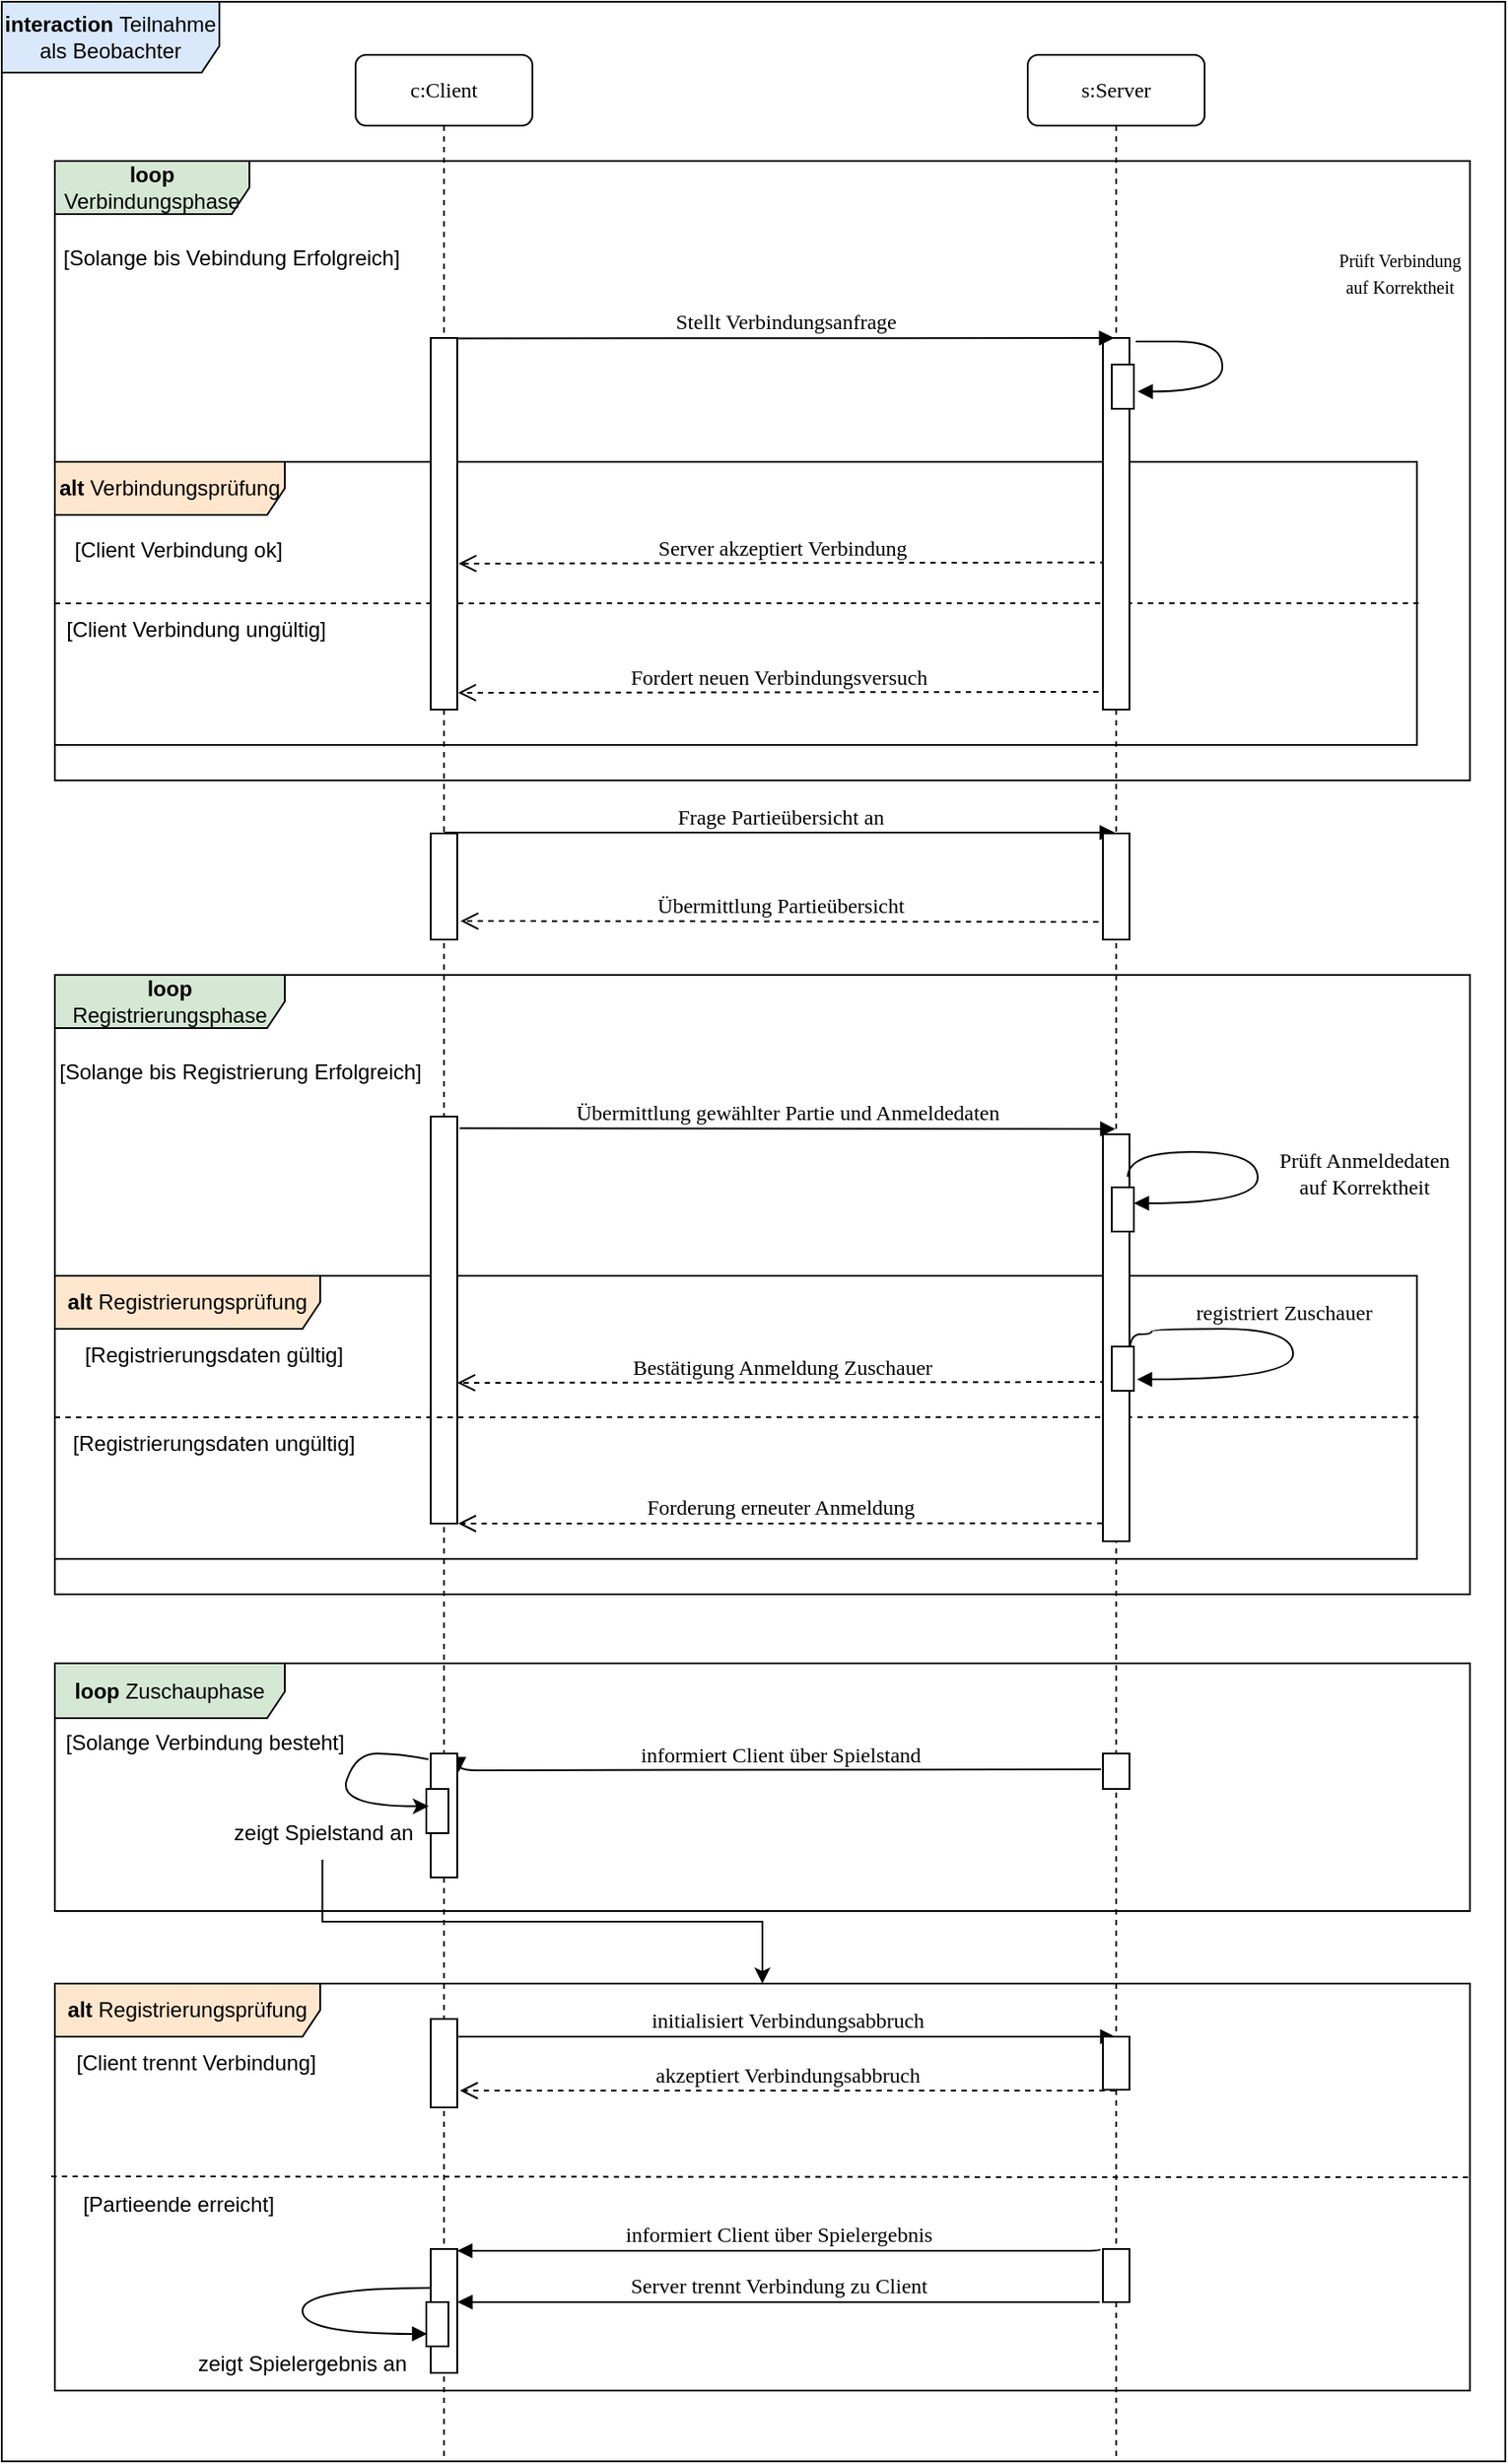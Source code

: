 <mxfile version="15.8.4" type="device" pages="2"><diagram id="LeDx6k5n3uR1-TeXxtv6" name="Page-1"><mxGraphModel dx="462" dy="865" grid="1" gridSize="10" guides="1" tooltips="1" connect="1" arrows="1" fold="1" page="1" pageScale="1" pageWidth="827" pageHeight="1169" math="0" shadow="0"><root><mxCell id="0"/><mxCell id="1" parent="0"/><mxCell id="rPMp97nW3KWu9ijDEpou-34" value="&lt;b&gt;interaction &lt;/b&gt;Teilnahme als Beobachter" style="shape=umlFrame;whiteSpace=wrap;html=1;width=123;height=40;fillColor=#dae8fc;strokeColor=#000000;" parent="1" vertex="1"><mxGeometry x="240" y="90" width="850" height="1390" as="geometry"/></mxCell><mxCell id="sVtX0fmhbMxBT02fuZJO-9" value="&lt;b&gt;alt &lt;/b&gt;Registrierungsprüfung" style="shape=umlFrame;whiteSpace=wrap;html=1;width=150;height=30;fillColor=#ffe6cc;strokeColor=#000000;" parent="1" vertex="1"><mxGeometry x="270" y="1210" width="800" height="230" as="geometry"/></mxCell><mxCell id="rPMp97nW3KWu9ijDEpou-32" value="&lt;b&gt;loop &lt;/b&gt;Zuschauphase" style="shape=umlFrame;whiteSpace=wrap;html=1;width=130;height=31;fillColor=#d5e8d4;strokeColor=#000000;" parent="1" vertex="1"><mxGeometry x="270" y="1029" width="800" height="140" as="geometry"/></mxCell><mxCell id="rPMp97nW3KWu9ijDEpou-25" value="&lt;b&gt;loop &lt;/b&gt;Registrierungsphase" style="shape=umlFrame;whiteSpace=wrap;html=1;width=130;height=30;fillColor=#d5e8d4;strokeColor=#000000;" parent="1" vertex="1"><mxGeometry x="270" y="640" width="800" height="350" as="geometry"/></mxCell><mxCell id="rPMp97nW3KWu9ijDEpou-27" value="&lt;b&gt;alt &lt;/b&gt;Registrierungsprüfung" style="shape=umlFrame;whiteSpace=wrap;html=1;width=150;height=30;fillColor=#ffe6cc;strokeColor=#000000;" parent="1" vertex="1"><mxGeometry x="270" y="810" width="770" height="160" as="geometry"/></mxCell><mxCell id="rPMp97nW3KWu9ijDEpou-5" value="&lt;b&gt;alt &lt;/b&gt;Verbindungsprüfung" style="shape=umlFrame;whiteSpace=wrap;html=1;width=130;height=30;strokeColor=#000000;fillColor=#ffe6cc;" parent="1" vertex="1"><mxGeometry x="270" y="350" width="770" height="160" as="geometry"/></mxCell><mxCell id="rPMp97nW3KWu9ijDEpou-1" value="&lt;b&gt;loop &lt;/b&gt;Verbindungsphase" style="shape=umlFrame;whiteSpace=wrap;html=1;width=110;height=30;fillColor=#d5e8d4;strokeColor=#000000;" parent="1" vertex="1"><mxGeometry x="270" y="180" width="800" height="350" as="geometry"/></mxCell><mxCell id="Kl3-fgZgNLt04WO6kbCB-22" value="Bestätigung Anmeldung Zuschauer" style="html=1;verticalAlign=bottom;endArrow=open;dashed=1;endSize=8;labelBackgroundColor=none;fontFamily=Verdana;fontSize=12;edgeStyle=elbowEdgeStyle;elbow=vertical;entryX=1.003;entryY=0.655;entryDx=0;entryDy=0;entryPerimeter=0;" parent="1" target="rPMp97nW3KWu9ijDEpou-49" edge="1"><mxGeometry relative="1" as="geometry"><mxPoint x="520" y="870" as="targetPoint"/><Array as="points"/><mxPoint x="864" y="870" as="sourcePoint"/></mxGeometry></mxCell><mxCell id="Kl3-fgZgNLt04WO6kbCB-23" value="Übermittlung gewählter Partie und Anmeldedaten" style="html=1;verticalAlign=bottom;endArrow=block;labelBackgroundColor=none;fontFamily=Verdana;fontSize=12;edgeStyle=elbowEdgeStyle;elbow=vertical;exitX=1.09;exitY=0.029;exitDx=0;exitDy=0;exitPerimeter=0;" parent="1" source="rPMp97nW3KWu9ijDEpou-49" target="Kl3-fgZgNLt04WO6kbCB-20" edge="1"><mxGeometry relative="1" as="geometry"><mxPoint x="550" y="720" as="sourcePoint"/><mxPoint x="859" y="727" as="targetPoint"/><Array as="points"><mxPoint x="680" y="727"/></Array></mxGeometry></mxCell><mxCell id="Kl3-fgZgNLt04WO6kbCB-26" value="Server akzeptiert Verbindung" style="html=1;verticalAlign=bottom;endArrow=open;dashed=1;endSize=8;labelBackgroundColor=none;fontFamily=Verdana;fontSize=12;edgeStyle=elbowEdgeStyle;elbow=vertical;exitX=0.095;exitY=0.604;exitDx=0;exitDy=0;exitPerimeter=0;entryX=1.047;entryY=0.611;entryDx=0;entryDy=0;entryPerimeter=0;" parent="1" source="rPMp97nW3KWu9ijDEpou-37" target="rPMp97nW3KWu9ijDEpou-46" edge="1"><mxGeometry relative="1" as="geometry"><mxPoint x="520" y="401" as="targetPoint"/><Array as="points"/><mxPoint x="840" y="401" as="sourcePoint"/></mxGeometry></mxCell><mxCell id="Kl3-fgZgNLt04WO6kbCB-27" value="informiert Client über Spielstand" style="html=1;verticalAlign=bottom;endArrow=block;labelBackgroundColor=none;fontFamily=Verdana;fontSize=12;edgeStyle=elbowEdgeStyle;elbow=vertical;exitX=-0.067;exitY=0.445;exitDx=0;exitDy=0;exitPerimeter=0;entryX=1.054;entryY=0.15;entryDx=0;entryDy=0;entryPerimeter=0;" parent="1" source="rPMp97nW3KWu9ijDEpou-61" target="rPMp97nW3KWu9ijDEpou-62" edge="1"><mxGeometry relative="1" as="geometry"><mxPoint x="850" y="1089" as="sourcePoint"/><mxPoint x="510" y="1090" as="targetPoint"/><Array as="points"/></mxGeometry></mxCell><mxCell id="Kl3-fgZgNLt04WO6kbCB-29" value="initialisiert Verbindungsabbruch" style="html=1;verticalAlign=bottom;endArrow=block;labelBackgroundColor=none;fontFamily=Verdana;fontSize=12;edgeStyle=elbowEdgeStyle;elbow=vertical;exitX=1.044;exitY=0.201;exitDx=0;exitDy=0;exitPerimeter=0;" parent="1" source="rPMp97nW3KWu9ijDEpou-63" target="Kl3-fgZgNLt04WO6kbCB-20" edge="1"><mxGeometry relative="1" as="geometry"><mxPoint x="510" y="1240" as="sourcePoint"/><mxPoint x="840" y="1240" as="targetPoint"/><Array as="points"><mxPoint x="500" y="1240"/></Array></mxGeometry></mxCell><mxCell id="Kl3-fgZgNLt04WO6kbCB-30" value="akzeptiert Verbindungsabbruch" style="html=1;verticalAlign=bottom;endArrow=open;dashed=1;endSize=8;labelBackgroundColor=none;fontFamily=Verdana;fontSize=12;edgeStyle=elbowEdgeStyle;elbow=vertical;entryX=1.1;entryY=0.809;entryDx=0;entryDy=0;entryPerimeter=0;" parent="1" source="Kl3-fgZgNLt04WO6kbCB-20" target="rPMp97nW3KWu9ijDEpou-63" edge="1"><mxGeometry relative="1" as="geometry"><mxPoint x="520" y="1270" as="targetPoint"/><Array as="points"/><mxPoint x="850" y="1270" as="sourcePoint"/></mxGeometry></mxCell><mxCell id="rPMp97nW3KWu9ijDEpou-2" value="[Solange bis Vebindung Erfolgreich]" style="text;html=1;strokeColor=none;fillColor=none;align=center;verticalAlign=middle;whiteSpace=wrap;rounded=0;" parent="1" vertex="1"><mxGeometry x="270" y="220" width="200" height="30" as="geometry"/></mxCell><mxCell id="rPMp97nW3KWu9ijDEpou-6" value="[Client Verbindung ok]" style="text;html=1;strokeColor=none;fillColor=none;align=center;verticalAlign=middle;whiteSpace=wrap;rounded=0;" parent="1" vertex="1"><mxGeometry x="240" y="385" width="200" height="30" as="geometry"/></mxCell><mxCell id="rPMp97nW3KWu9ijDEpou-7" value="" style="endArrow=none;dashed=1;html=1;rounded=0;entryX=1.002;entryY=0.499;entryDx=0;entryDy=0;entryPerimeter=0;" parent="1" target="rPMp97nW3KWu9ijDEpou-5" edge="1"><mxGeometry width="50" height="50" relative="1" as="geometry"><mxPoint x="270" y="430" as="sourcePoint"/><mxPoint x="440" y="270" as="targetPoint"/></mxGeometry></mxCell><mxCell id="rPMp97nW3KWu9ijDEpou-8" value="[Client Verbindung ungültig]" style="text;html=1;strokeColor=none;fillColor=none;align=center;verticalAlign=middle;whiteSpace=wrap;rounded=0;" parent="1" vertex="1"><mxGeometry x="250" y="430" width="200" height="30" as="geometry"/></mxCell><mxCell id="rPMp97nW3KWu9ijDEpou-12" value="c:Client" style="shape=umlLifeline;perimeter=lifelinePerimeter;whiteSpace=wrap;html=1;container=1;collapsible=0;recursiveResize=0;outlineConnect=0;rounded=1;shadow=0;comic=0;labelBackgroundColor=none;strokeWidth=1;fontFamily=Verdana;fontSize=12;align=center;" parent="1" vertex="1"><mxGeometry x="440" y="120" width="100" height="1360" as="geometry"/></mxCell><mxCell id="rPMp97nW3KWu9ijDEpou-46" value="" style="html=1;points=[];perimeter=orthogonalPerimeter;rounded=0;shadow=0;comic=0;labelBackgroundColor=none;strokeWidth=1;fontFamily=Verdana;fontSize=12;align=center;" parent="rPMp97nW3KWu9ijDEpou-12" vertex="1"><mxGeometry x="42.5" y="160" width="15" height="210" as="geometry"/></mxCell><mxCell id="rPMp97nW3KWu9ijDEpou-47" value="" style="html=1;points=[];perimeter=orthogonalPerimeter;rounded=0;shadow=0;comic=0;labelBackgroundColor=none;strokeWidth=1;fontFamily=Verdana;fontSize=12;align=center;" parent="rPMp97nW3KWu9ijDEpou-12" vertex="1"><mxGeometry x="42.5" y="440" width="15" height="60" as="geometry"/></mxCell><mxCell id="rPMp97nW3KWu9ijDEpou-49" value="" style="html=1;points=[];perimeter=orthogonalPerimeter;rounded=0;shadow=0;comic=0;labelBackgroundColor=none;strokeWidth=1;fontFamily=Verdana;fontSize=12;align=center;" parent="rPMp97nW3KWu9ijDEpou-12" vertex="1"><mxGeometry x="42.5" y="600" width="15" height="230" as="geometry"/></mxCell><mxCell id="rPMp97nW3KWu9ijDEpou-62" value="" style="html=1;points=[];perimeter=orthogonalPerimeter;rounded=0;shadow=0;comic=0;labelBackgroundColor=none;strokeWidth=1;fontFamily=Verdana;fontSize=12;align=center;" parent="rPMp97nW3KWu9ijDEpou-12" vertex="1"><mxGeometry x="42.5" y="960" width="15" height="70" as="geometry"/></mxCell><mxCell id="rPMp97nW3KWu9ijDEpou-63" value="" style="html=1;points=[];perimeter=orthogonalPerimeter;rounded=0;shadow=0;comic=0;labelBackgroundColor=none;strokeWidth=1;fontFamily=Verdana;fontSize=12;align=center;" parent="rPMp97nW3KWu9ijDEpou-12" vertex="1"><mxGeometry x="42.5" y="1110" width="15" height="50" as="geometry"/></mxCell><mxCell id="sVtX0fmhbMxBT02fuZJO-1" value="" style="html=1;points=[];perimeter=orthogonalPerimeter;rounded=0;shadow=0;comic=0;labelBackgroundColor=none;strokeWidth=1;fontFamily=Verdana;fontSize=12;align=center;" parent="rPMp97nW3KWu9ijDEpou-12" vertex="1"><mxGeometry x="40" y="980" width="12.5" height="25" as="geometry"/></mxCell><mxCell id="sVtX0fmhbMxBT02fuZJO-4" value="" style="curved=1;endArrow=classic;html=1;rounded=0;entryX=0.109;entryY=0.391;entryDx=0;entryDy=0;entryPerimeter=0;exitX=-0.086;exitY=0.046;exitDx=0;exitDy=0;exitPerimeter=0;" parent="rPMp97nW3KWu9ijDEpou-12" source="rPMp97nW3KWu9ijDEpou-62" target="sVtX0fmhbMxBT02fuZJO-1" edge="1"><mxGeometry width="50" height="50" relative="1" as="geometry"><mxPoint x="-26" y="1030" as="sourcePoint"/><mxPoint x="24" y="980" as="targetPoint"/><Array as="points"><mxPoint x="24" y="960"/><mxPoint y="960"/><mxPoint x="-10" y="990"/></Array></mxGeometry></mxCell><mxCell id="sVtX0fmhbMxBT02fuZJO-14" value="" style="html=1;points=[];perimeter=orthogonalPerimeter;rounded=0;shadow=0;comic=0;labelBackgroundColor=none;strokeWidth=1;fontFamily=Verdana;fontSize=12;align=center;" parent="rPMp97nW3KWu9ijDEpou-12" vertex="1"><mxGeometry x="42.5" y="1240" width="15" height="70" as="geometry"/></mxCell><mxCell id="YPIV-4Se2yHxpgb7ZcZu-4" value="" style="html=1;points=[];perimeter=orthogonalPerimeter;rounded=0;shadow=0;comic=0;labelBackgroundColor=none;strokeWidth=1;fontFamily=Verdana;fontSize=12;align=center;" parent="rPMp97nW3KWu9ijDEpou-12" vertex="1"><mxGeometry x="40" y="1270" width="12.5" height="25" as="geometry"/></mxCell><mxCell id="YPIV-4Se2yHxpgb7ZcZu-6" value="" style="html=1;verticalAlign=bottom;endArrow=block;labelBackgroundColor=none;fontFamily=Verdana;fontSize=12;elbow=vertical;edgeStyle=orthogonalEdgeStyle;curved=1;exitX=-0.028;exitY=0.334;exitDx=0;exitDy=0;exitPerimeter=0;entryX=0.007;entryY=0.873;entryDx=0;entryDy=0;entryPerimeter=0;" parent="rPMp97nW3KWu9ijDEpou-12" edge="1"><mxGeometry x="0.638" y="-9" relative="1" as="geometry"><mxPoint x="42.5" y="1262.03" as="sourcePoint"/><mxPoint x="40.507" y="1287.975" as="targetPoint"/><Array as="points"><mxPoint x="-30" y="1262"/><mxPoint x="-30" y="1288"/></Array><mxPoint as="offset"/></mxGeometry></mxCell><mxCell id="rPMp97nW3KWu9ijDEpou-17" value="Fordert neuen Verbindungsversuch" style="html=1;verticalAlign=bottom;endArrow=open;dashed=1;endSize=8;labelBackgroundColor=none;fontFamily=Verdana;fontSize=12;edgeStyle=elbowEdgeStyle;elbow=vertical;entryX=1.031;entryY=0.957;entryDx=0;entryDy=0;entryPerimeter=0;" parent="1" target="rPMp97nW3KWu9ijDEpou-46" edge="1"><mxGeometry relative="1" as="geometry"><mxPoint x="550" y="480" as="targetPoint"/><Array as="points"/><mxPoint x="860" y="480" as="sourcePoint"/></mxGeometry></mxCell><mxCell id="rPMp97nW3KWu9ijDEpou-26" value="[Solange bis Registrierung Erfolgreich]" style="text;html=1;strokeColor=none;fillColor=none;align=center;verticalAlign=middle;whiteSpace=wrap;rounded=0;" parent="1" vertex="1"><mxGeometry x="270" y="680" width="210" height="30" as="geometry"/></mxCell><mxCell id="rPMp97nW3KWu9ijDEpou-28" value="" style="endArrow=none;dashed=1;html=1;rounded=0;entryX=1.002;entryY=0.499;entryDx=0;entryDy=0;entryPerimeter=0;" parent="1" target="rPMp97nW3KWu9ijDEpou-27" edge="1"><mxGeometry width="50" height="50" relative="1" as="geometry"><mxPoint x="270" y="890" as="sourcePoint"/><mxPoint x="440" y="730" as="targetPoint"/></mxGeometry></mxCell><mxCell id="rPMp97nW3KWu9ijDEpou-29" value="[Registrierungsdaten ungültig]" style="text;html=1;strokeColor=none;fillColor=none;align=center;verticalAlign=middle;whiteSpace=wrap;rounded=0;" parent="1" vertex="1"><mxGeometry x="260" y="890" width="200" height="30" as="geometry"/></mxCell><mxCell id="rPMp97nW3KWu9ijDEpou-30" value="[Registrierungsdaten gültig]" style="text;html=1;strokeColor=none;fillColor=none;align=center;verticalAlign=middle;whiteSpace=wrap;rounded=0;" parent="1" vertex="1"><mxGeometry x="260" y="840" width="200" height="30" as="geometry"/></mxCell><mxCell id="rPMp97nW3KWu9ijDEpou-31" value="Forderung erneuter Anmeldung" style="html=1;verticalAlign=bottom;endArrow=open;dashed=1;endSize=8;labelBackgroundColor=none;fontFamily=Verdana;fontSize=12;edgeStyle=elbowEdgeStyle;elbow=vertical;exitX=-0.02;exitY=0.956;exitDx=0;exitDy=0;exitPerimeter=0;" parent="1" source="rPMp97nW3KWu9ijDEpou-50" edge="1"><mxGeometry relative="1" as="geometry"><mxPoint x="498" y="950" as="targetPoint"/><Array as="points"/><mxPoint x="850" y="940" as="sourcePoint"/></mxGeometry></mxCell><mxCell id="rPMp97nW3KWu9ijDEpou-33" value="[Solange Verbindung besteht]" style="text;html=1;strokeColor=none;fillColor=none;align=center;verticalAlign=middle;whiteSpace=wrap;rounded=0;" parent="1" vertex="1"><mxGeometry x="250" y="1059" width="210" height="30" as="geometry"/></mxCell><mxCell id="rPMp97nW3KWu9ijDEpou-35" value="Frage Partieübersicht an" style="html=1;verticalAlign=bottom;endArrow=block;labelBackgroundColor=none;fontFamily=Verdana;fontSize=12;edgeStyle=elbowEdgeStyle;elbow=vertical;entryX=0.449;entryY=-0.006;entryDx=0;entryDy=0;entryPerimeter=0;" parent="1" source="rPMp97nW3KWu9ijDEpou-12" target="rPMp97nW3KWu9ijDEpou-48" edge="1"><mxGeometry relative="1" as="geometry"><mxPoint x="567" y="560" as="sourcePoint"/><mxPoint x="827" y="560" as="targetPoint"/><Array as="points"/></mxGeometry></mxCell><mxCell id="rPMp97nW3KWu9ijDEpou-36" value="Übermittlung Partieübersicht" style="html=1;verticalAlign=bottom;endArrow=open;dashed=1;endSize=8;labelBackgroundColor=none;fontFamily=Verdana;fontSize=12;edgeStyle=elbowEdgeStyle;elbow=vertical;entryX=1.122;entryY=0.819;entryDx=0;entryDy=0;entryPerimeter=0;" parent="1" target="rPMp97nW3KWu9ijDEpou-47" edge="1"><mxGeometry relative="1" as="geometry"><mxPoint x="510" y="610" as="targetPoint"/><Array as="points"/><mxPoint x="860" y="610" as="sourcePoint"/></mxGeometry></mxCell><mxCell id="Kl3-fgZgNLt04WO6kbCB-20" value="s:Server" style="shape=umlLifeline;perimeter=lifelinePerimeter;whiteSpace=wrap;html=1;container=1;collapsible=0;recursiveResize=0;outlineConnect=0;rounded=1;shadow=0;comic=0;labelBackgroundColor=none;strokeWidth=1;fontFamily=Verdana;fontSize=12;align=center;" parent="1" vertex="1"><mxGeometry x="820" y="120" width="100" height="1360" as="geometry"/></mxCell><mxCell id="rPMp97nW3KWu9ijDEpou-37" value="" style="html=1;points=[];perimeter=orthogonalPerimeter;rounded=0;shadow=0;comic=0;labelBackgroundColor=none;strokeWidth=1;fontFamily=Verdana;fontSize=12;align=center;" parent="Kl3-fgZgNLt04WO6kbCB-20" vertex="1"><mxGeometry x="42.5" y="160" width="15" height="210" as="geometry"/></mxCell><mxCell id="rPMp97nW3KWu9ijDEpou-43" value="" style="html=1;points=[];perimeter=orthogonalPerimeter;rounded=0;shadow=0;comic=0;labelBackgroundColor=none;strokeWidth=1;fontFamily=Verdana;fontSize=12;align=center;" parent="Kl3-fgZgNLt04WO6kbCB-20" vertex="1"><mxGeometry x="47.5" y="175" width="12.5" height="25" as="geometry"/></mxCell><mxCell id="rPMp97nW3KWu9ijDEpou-44" value="&lt;font style=&quot;font-size: 10px&quot;&gt;Prüft Verbindung&lt;br&gt;auf Korrektheit&lt;/font&gt;" style="html=1;verticalAlign=bottom;endArrow=block;labelBackgroundColor=none;fontFamily=Verdana;fontSize=12;elbow=vertical;edgeStyle=orthogonalEdgeStyle;curved=1;entryX=1.172;entryY=0.61;entryDx=0;entryDy=0;entryPerimeter=0;" parent="Kl3-fgZgNLt04WO6kbCB-20" target="rPMp97nW3KWu9ijDEpou-43" edge="1"><mxGeometry x="0.275" y="50" relative="1" as="geometry"><mxPoint x="62" y="162" as="sourcePoint"/><mxPoint x="80" y="190" as="targetPoint"/><Array as="points"><mxPoint x="58" y="162"/><mxPoint x="110" y="162"/><mxPoint x="110" y="190"/></Array><mxPoint x="50" y="-50" as="offset"/></mxGeometry></mxCell><mxCell id="rPMp97nW3KWu9ijDEpou-48" value="" style="html=1;points=[];perimeter=orthogonalPerimeter;rounded=0;shadow=0;comic=0;labelBackgroundColor=none;strokeWidth=1;fontFamily=Verdana;fontSize=12;align=center;" parent="Kl3-fgZgNLt04WO6kbCB-20" vertex="1"><mxGeometry x="42.5" y="440" width="15" height="60" as="geometry"/></mxCell><mxCell id="rPMp97nW3KWu9ijDEpou-50" value="" style="html=1;points=[];perimeter=orthogonalPerimeter;rounded=0;shadow=0;comic=0;labelBackgroundColor=none;strokeWidth=1;fontFamily=Verdana;fontSize=12;align=center;" parent="Kl3-fgZgNLt04WO6kbCB-20" vertex="1"><mxGeometry x="42.5" y="610" width="15" height="230" as="geometry"/></mxCell><mxCell id="rPMp97nW3KWu9ijDEpou-52" value="" style="html=1;points=[];perimeter=orthogonalPerimeter;rounded=0;shadow=0;comic=0;labelBackgroundColor=none;strokeWidth=1;fontFamily=Verdana;fontSize=12;align=center;" parent="Kl3-fgZgNLt04WO6kbCB-20" vertex="1"><mxGeometry x="47.5" y="640" width="12.5" height="25" as="geometry"/></mxCell><mxCell id="rPMp97nW3KWu9ijDEpou-54" value="&lt;font style=&quot;font-size: 12px&quot;&gt;Prüft Anmeldedaten&lt;br&gt;auf Korrektheit&lt;/font&gt;" style="html=1;verticalAlign=bottom;endArrow=block;labelBackgroundColor=none;fontFamily=Verdana;fontSize=12;elbow=vertical;edgeStyle=orthogonalEdgeStyle;curved=1;exitX=0.939;exitY=0.105;exitPerimeter=0;exitDx=0;exitDy=0;" parent="Kl3-fgZgNLt04WO6kbCB-20" source="rPMp97nW3KWu9ijDEpou-50" edge="1"><mxGeometry x="0.249" y="-60" relative="1" as="geometry"><mxPoint x="80.69" y="580.07" as="sourcePoint"/><mxPoint x="60" y="649" as="targetPoint"/><Array as="points"><mxPoint x="57" y="620"/><mxPoint x="130" y="620"/><mxPoint x="130" y="649"/></Array><mxPoint x="60" y="60" as="offset"/></mxGeometry></mxCell><mxCell id="rPMp97nW3KWu9ijDEpou-58" value="&lt;font style=&quot;font-size: 12px&quot;&gt;&amp;nbsp; &amp;nbsp;registriert Zuschauer&lt;/font&gt;" style="html=1;verticalAlign=bottom;endArrow=block;labelBackgroundColor=none;fontFamily=Verdana;fontSize=12;elbow=vertical;edgeStyle=orthogonalEdgeStyle;curved=1;exitX=1.012;exitY=0.533;exitPerimeter=0;exitDx=0;exitDy=0;entryX=1.137;entryY=0.741;entryDx=0;entryDy=0;entryPerimeter=0;" parent="Kl3-fgZgNLt04WO6kbCB-20" source="rPMp97nW3KWu9ijDEpou-50" target="rPMp97nW3KWu9ijDEpou-60" edge="1"><mxGeometry x="-0.144" relative="1" as="geometry"><mxPoint x="69.995" y="724.11" as="sourcePoint"/><mxPoint x="73.41" y="748.96" as="targetPoint"/><Array as="points"><mxPoint x="70" y="723"/><mxPoint x="70" y="720"/><mxPoint x="150" y="720"/><mxPoint x="150" y="749"/></Array><mxPoint as="offset"/></mxGeometry></mxCell><mxCell id="rPMp97nW3KWu9ijDEpou-60" value="" style="html=1;points=[];perimeter=orthogonalPerimeter;rounded=0;shadow=0;comic=0;labelBackgroundColor=none;strokeWidth=1;fontFamily=Verdana;fontSize=12;align=center;" parent="Kl3-fgZgNLt04WO6kbCB-20" vertex="1"><mxGeometry x="47.5" y="730" width="12.5" height="25" as="geometry"/></mxCell><mxCell id="rPMp97nW3KWu9ijDEpou-61" value="" style="html=1;points=[];perimeter=orthogonalPerimeter;rounded=0;shadow=0;comic=0;labelBackgroundColor=none;strokeWidth=1;fontFamily=Verdana;fontSize=12;align=center;" parent="Kl3-fgZgNLt04WO6kbCB-20" vertex="1"><mxGeometry x="42.5" y="960" width="15" height="20" as="geometry"/></mxCell><mxCell id="rPMp97nW3KWu9ijDEpou-64" value="" style="html=1;points=[];perimeter=orthogonalPerimeter;rounded=0;shadow=0;comic=0;labelBackgroundColor=none;strokeWidth=1;fontFamily=Verdana;fontSize=12;align=center;" parent="Kl3-fgZgNLt04WO6kbCB-20" vertex="1"><mxGeometry x="42.5" y="1120" width="15" height="30" as="geometry"/></mxCell><mxCell id="sVtX0fmhbMxBT02fuZJO-13" value="" style="html=1;points=[];perimeter=orthogonalPerimeter;rounded=0;shadow=0;comic=0;labelBackgroundColor=none;strokeWidth=1;fontFamily=Verdana;fontSize=12;align=center;" parent="Kl3-fgZgNLt04WO6kbCB-20" vertex="1"><mxGeometry x="42.5" y="1240" width="15" height="30" as="geometry"/></mxCell><mxCell id="zooHBkapV5NiGXkslDcp-1" value="Stellt Verbindungsanfrage" style="html=1;verticalAlign=bottom;endArrow=block;labelBackgroundColor=none;fontFamily=Verdana;fontSize=12;edgeStyle=elbowEdgeStyle;elbow=vertical;exitX=0.958;exitY=0.001;exitDx=0;exitDy=0;exitPerimeter=0;entryX=0.425;entryY=-0.003;entryDx=0;entryDy=0;entryPerimeter=0;" parent="1" source="rPMp97nW3KWu9ijDEpou-46" target="rPMp97nW3KWu9ijDEpou-37" edge="1"><mxGeometry relative="1" as="geometry"><mxPoint x="510" y="280.13" as="sourcePoint"/><mxPoint x="860" y="280.13" as="targetPoint"/><Array as="points"/></mxGeometry></mxCell><mxCell id="sVtX0fmhbMxBT02fuZJO-10" value="" style="endArrow=none;dashed=1;html=1;rounded=0;entryX=0.999;entryY=0.476;entryDx=0;entryDy=0;entryPerimeter=0;" parent="1" target="sVtX0fmhbMxBT02fuZJO-9" edge="1"><mxGeometry width="50" height="50" relative="1" as="geometry"><mxPoint x="268" y="1319" as="sourcePoint"/><mxPoint x="1040" y="1310" as="targetPoint"/></mxGeometry></mxCell><mxCell id="sVtX0fmhbMxBT02fuZJO-11" value="[Client trennt Verbindung]" style="text;html=1;strokeColor=none;fillColor=none;align=center;verticalAlign=middle;whiteSpace=wrap;rounded=0;" parent="1" vertex="1"><mxGeometry x="250" y="1240" width="200" height="30" as="geometry"/></mxCell><mxCell id="sVtX0fmhbMxBT02fuZJO-12" value="[Partieende erreicht]" style="text;html=1;strokeColor=none;fillColor=none;align=center;verticalAlign=middle;whiteSpace=wrap;rounded=0;" parent="1" vertex="1"><mxGeometry x="240" y="1320" width="200" height="30" as="geometry"/></mxCell><mxCell id="ATdCwA9qtK04QQS40Cud-1" value="" style="edgeStyle=orthogonalEdgeStyle;rounded=0;orthogonalLoop=1;jettySize=auto;html=1;fontSize=12;" parent="1" source="sVtX0fmhbMxBT02fuZJO-6" target="sVtX0fmhbMxBT02fuZJO-9" edge="1"><mxGeometry relative="1" as="geometry"/></mxCell><mxCell id="sVtX0fmhbMxBT02fuZJO-6" value="&lt;font style=&quot;font-size: 12px&quot;&gt;zeigt Spielstand an&lt;/font&gt;" style="text;html=1;strokeColor=none;fillColor=none;align=center;verticalAlign=middle;whiteSpace=wrap;rounded=0;" parent="1" vertex="1"><mxGeometry x="362.5" y="1110" width="117.5" height="30" as="geometry"/></mxCell><mxCell id="YPIV-4Se2yHxpgb7ZcZu-1" value="informiert Client über Spielergebnis" style="html=1;verticalAlign=bottom;endArrow=block;labelBackgroundColor=none;fontFamily=Verdana;fontSize=12;edgeStyle=elbowEdgeStyle;elbow=vertical;exitX=-0.067;exitY=0.445;exitDx=0;exitDy=0;exitPerimeter=0;entryX=1.054;entryY=0.15;entryDx=0;entryDy=0;entryPerimeter=0;" parent="1" edge="1"><mxGeometry relative="1" as="geometry"><mxPoint x="860.685" y="1360" as="sourcePoint"/><mxPoint x="497.5" y="1361.6" as="targetPoint"/><Array as="points"/></mxGeometry></mxCell><mxCell id="YPIV-4Se2yHxpgb7ZcZu-3" value="Server trennt Verbindung zu Client" style="html=1;verticalAlign=bottom;endArrow=block;labelBackgroundColor=none;fontFamily=Verdana;fontSize=12;edgeStyle=elbowEdgeStyle;elbow=vertical;exitX=-0.067;exitY=0.445;exitDx=0;exitDy=0;exitPerimeter=0;entryX=1.007;entryY=0.429;entryDx=0;entryDy=0;entryPerimeter=0;" parent="1" target="sVtX0fmhbMxBT02fuZJO-14" edge="1"><mxGeometry relative="1" as="geometry"><mxPoint x="860.685" y="1390" as="sourcePoint"/><mxPoint x="510" y="1391" as="targetPoint"/><Array as="points"/></mxGeometry></mxCell><mxCell id="YPIV-4Se2yHxpgb7ZcZu-5" value="&lt;font style=&quot;font-size: 12px&quot;&gt;zeigt Spielergebnis an&lt;/font&gt;" style="text;html=1;strokeColor=none;fillColor=none;align=center;verticalAlign=middle;whiteSpace=wrap;rounded=0;" parent="1" vertex="1"><mxGeometry x="340" y="1410" width="140" height="30" as="geometry"/></mxCell></root></mxGraphModel></diagram><diagram id="-vNVuln2C27FUUsDy71N" name="Page-2"><mxGraphModel dx="1038" dy="546" grid="1" gridSize="10" guides="1" tooltips="1" connect="1" arrows="1" fold="1" page="1" pageScale="1" pageWidth="827" pageHeight="1169" math="0" shadow="0"><root><mxCell id="K_xfqfNsSPabeGpaSXHu-0"/><mxCell id="K_xfqfNsSPabeGpaSXHu-1" parent="K_xfqfNsSPabeGpaSXHu-0"/></root></mxGraphModel></diagram></mxfile>